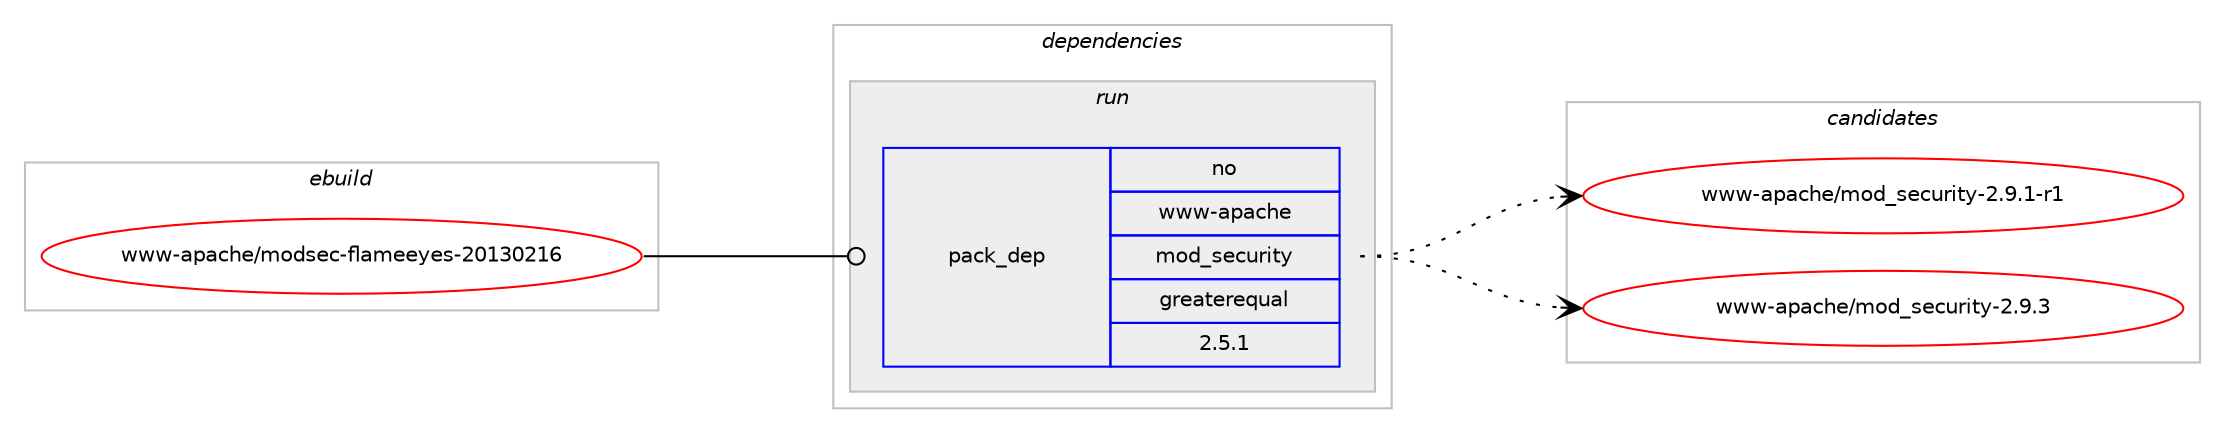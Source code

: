 digraph prolog {

# *************
# Graph options
# *************

newrank=true;
concentrate=true;
compound=true;
graph [rankdir=LR,fontname=Helvetica,fontsize=10,ranksep=1.5];#, ranksep=2.5, nodesep=0.2];
edge  [arrowhead=vee];
node  [fontname=Helvetica,fontsize=10];

# **********
# The ebuild
# **********

subgraph cluster_leftcol {
color=gray;
rank=same;
label=<<i>ebuild</i>>;
id [label="www-apache/modsec-flameeyes-20130216", color=red, width=4, href="../www-apache/modsec-flameeyes-20130216.svg"];
}

# ****************
# The dependencies
# ****************

subgraph cluster_midcol {
color=gray;
label=<<i>dependencies</i>>;
subgraph cluster_compile {
fillcolor="#eeeeee";
style=filled;
label=<<i>compile</i>>;
}
subgraph cluster_compileandrun {
fillcolor="#eeeeee";
style=filled;
label=<<i>compile and run</i>>;
}
subgraph cluster_run {
fillcolor="#eeeeee";
style=filled;
label=<<i>run</i>>;
subgraph pack1251719 {
dependency1743712 [label=<<TABLE BORDER="0" CELLBORDER="1" CELLSPACING="0" CELLPADDING="4" WIDTH="220"><TR><TD ROWSPAN="6" CELLPADDING="30">pack_dep</TD></TR><TR><TD WIDTH="110">no</TD></TR><TR><TD>www-apache</TD></TR><TR><TD>mod_security</TD></TR><TR><TD>greaterequal</TD></TR><TR><TD>2.5.1</TD></TR></TABLE>>, shape=none, color=blue];
}
id:e -> dependency1743712:w [weight=20,style="solid",arrowhead="odot"];
}
}

# **************
# The candidates
# **************

subgraph cluster_choices {
rank=same;
color=gray;
label=<<i>candidates</i>>;

subgraph choice1251719 {
color=black;
nodesep=1;
choice119119119459711297991041014710911110095115101991171141051161214550465746494511449 [label="www-apache/mod_security-2.9.1-r1", color=red, width=4,href="../www-apache/mod_security-2.9.1-r1.svg"];
choice11911911945971129799104101471091111009511510199117114105116121455046574651 [label="www-apache/mod_security-2.9.3", color=red, width=4,href="../www-apache/mod_security-2.9.3.svg"];
dependency1743712:e -> choice119119119459711297991041014710911110095115101991171141051161214550465746494511449:w [style=dotted,weight="100"];
dependency1743712:e -> choice11911911945971129799104101471091111009511510199117114105116121455046574651:w [style=dotted,weight="100"];
}
}

}
